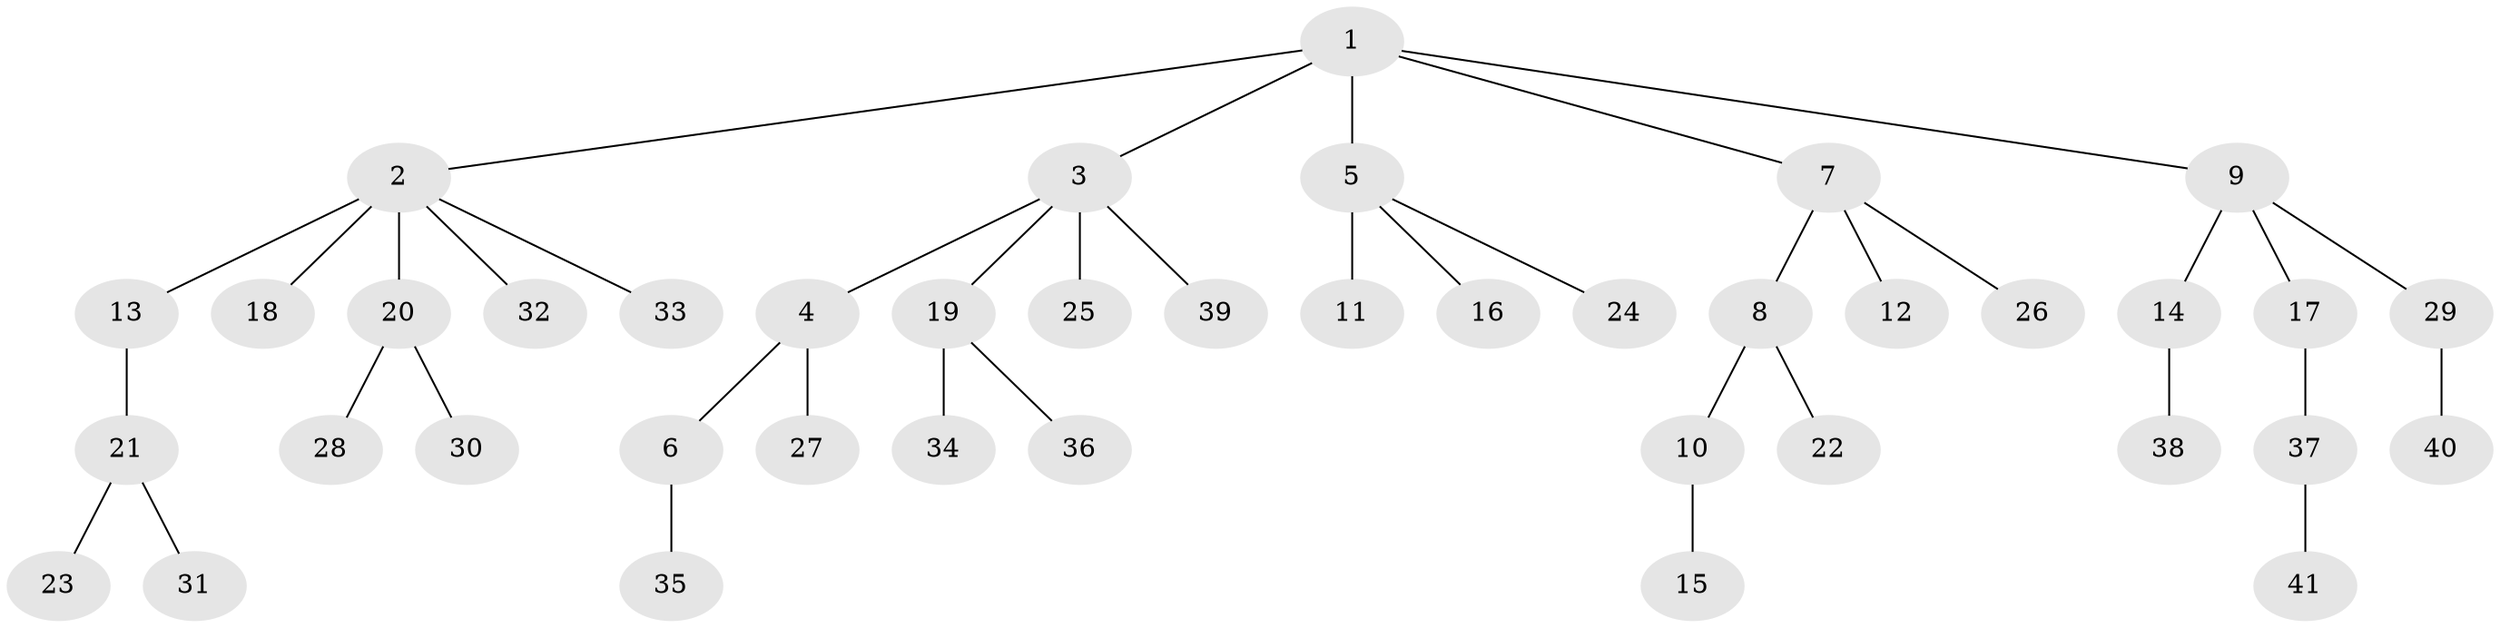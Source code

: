 // original degree distribution, {6: 0.02564102564102564, 5: 0.038461538461538464, 3: 0.11538461538461539, 1: 0.46153846153846156, 2: 0.3076923076923077, 4: 0.05128205128205128}
// Generated by graph-tools (version 1.1) at 2025/37/03/09/25 02:37:02]
// undirected, 41 vertices, 40 edges
graph export_dot {
graph [start="1"]
  node [color=gray90,style=filled];
  1;
  2;
  3;
  4;
  5;
  6;
  7;
  8;
  9;
  10;
  11;
  12;
  13;
  14;
  15;
  16;
  17;
  18;
  19;
  20;
  21;
  22;
  23;
  24;
  25;
  26;
  27;
  28;
  29;
  30;
  31;
  32;
  33;
  34;
  35;
  36;
  37;
  38;
  39;
  40;
  41;
  1 -- 2 [weight=1.0];
  1 -- 3 [weight=1.0];
  1 -- 5 [weight=1.0];
  1 -- 7 [weight=1.0];
  1 -- 9 [weight=1.0];
  2 -- 13 [weight=1.0];
  2 -- 18 [weight=2.0];
  2 -- 20 [weight=1.0];
  2 -- 32 [weight=1.0];
  2 -- 33 [weight=1.0];
  3 -- 4 [weight=1.0];
  3 -- 19 [weight=1.0];
  3 -- 25 [weight=2.0];
  3 -- 39 [weight=1.0];
  4 -- 6 [weight=1.0];
  4 -- 27 [weight=1.0];
  5 -- 11 [weight=3.0];
  5 -- 16 [weight=1.0];
  5 -- 24 [weight=1.0];
  6 -- 35 [weight=1.0];
  7 -- 8 [weight=1.0];
  7 -- 12 [weight=1.0];
  7 -- 26 [weight=1.0];
  8 -- 10 [weight=1.0];
  8 -- 22 [weight=1.0];
  9 -- 14 [weight=1.0];
  9 -- 17 [weight=1.0];
  9 -- 29 [weight=1.0];
  10 -- 15 [weight=1.0];
  13 -- 21 [weight=1.0];
  14 -- 38 [weight=1.0];
  17 -- 37 [weight=2.0];
  19 -- 34 [weight=1.0];
  19 -- 36 [weight=1.0];
  20 -- 28 [weight=1.0];
  20 -- 30 [weight=1.0];
  21 -- 23 [weight=1.0];
  21 -- 31 [weight=1.0];
  29 -- 40 [weight=2.0];
  37 -- 41 [weight=1.0];
}
